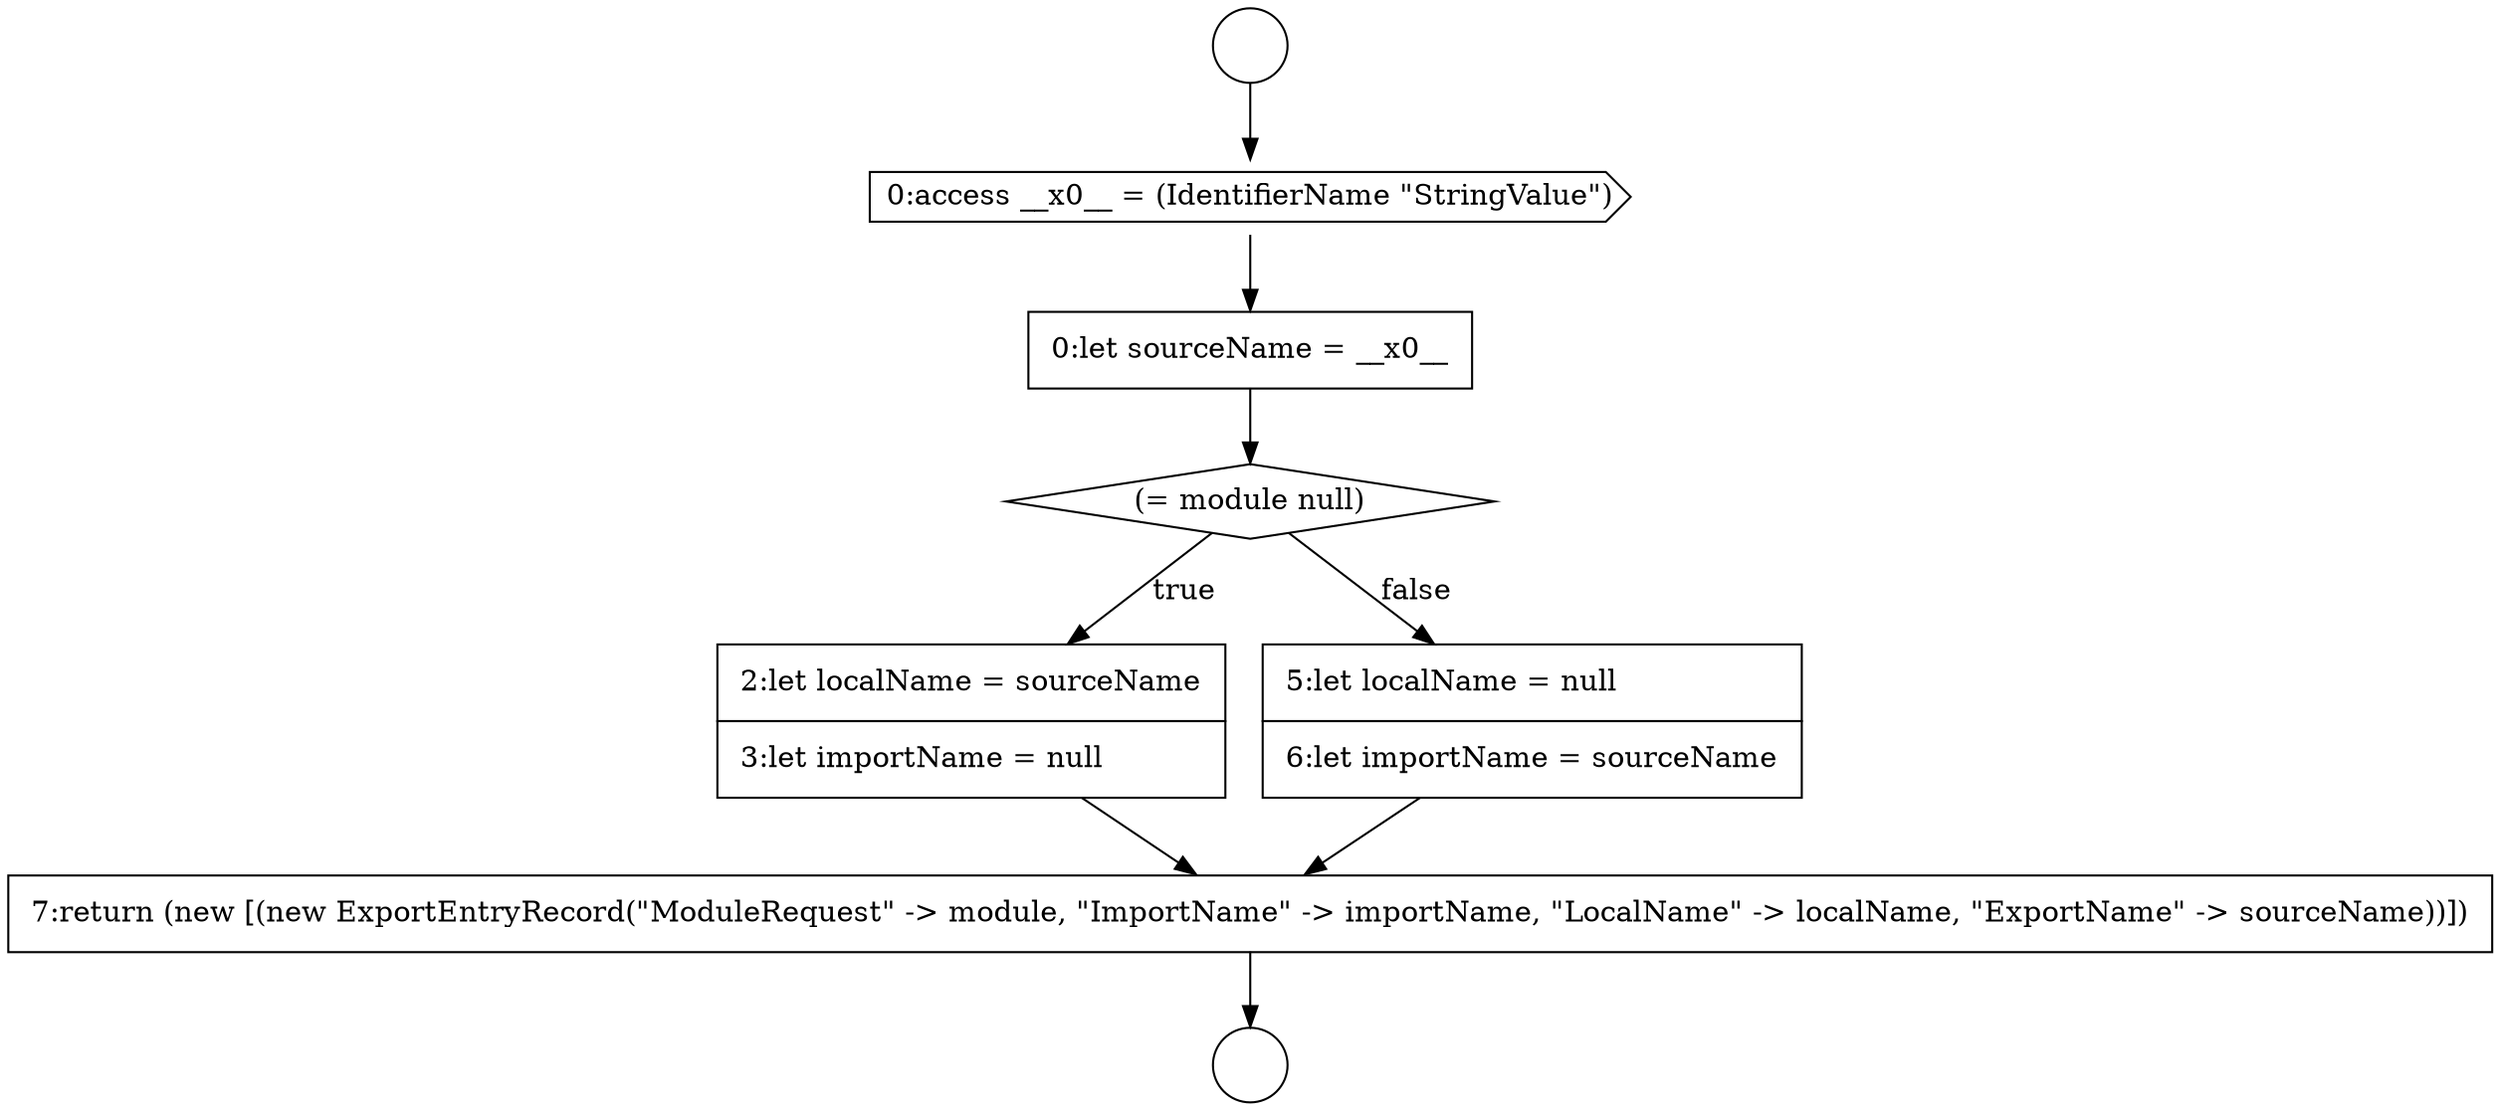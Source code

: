 digraph {
  node10764 [shape=cds, label=<<font color="black">0:access __x0__ = (IdentifierName &quot;StringValue&quot;)</font>> color="black" fillcolor="white" style=filled]
  node10765 [shape=none, margin=0, label=<<font color="black">
    <table border="0" cellborder="1" cellspacing="0" cellpadding="10">
      <tr><td align="left">0:let sourceName = __x0__</td></tr>
    </table>
  </font>> color="black" fillcolor="white" style=filled]
  node10766 [shape=diamond, label=<<font color="black">(= module null)</font>> color="black" fillcolor="white" style=filled]
  node10762 [shape=circle label=" " color="black" fillcolor="white" style=filled]
  node10769 [shape=none, margin=0, label=<<font color="black">
    <table border="0" cellborder="1" cellspacing="0" cellpadding="10">
      <tr><td align="left">7:return (new [(new ExportEntryRecord(&quot;ModuleRequest&quot; -&gt; module, &quot;ImportName&quot; -&gt; importName, &quot;LocalName&quot; -&gt; localName, &quot;ExportName&quot; -&gt; sourceName))])</td></tr>
    </table>
  </font>> color="black" fillcolor="white" style=filled]
  node10767 [shape=none, margin=0, label=<<font color="black">
    <table border="0" cellborder="1" cellspacing="0" cellpadding="10">
      <tr><td align="left">2:let localName = sourceName</td></tr>
      <tr><td align="left">3:let importName = null</td></tr>
    </table>
  </font>> color="black" fillcolor="white" style=filled]
  node10763 [shape=circle label=" " color="black" fillcolor="white" style=filled]
  node10768 [shape=none, margin=0, label=<<font color="black">
    <table border="0" cellborder="1" cellspacing="0" cellpadding="10">
      <tr><td align="left">5:let localName = null</td></tr>
      <tr><td align="left">6:let importName = sourceName</td></tr>
    </table>
  </font>> color="black" fillcolor="white" style=filled]
  node10762 -> node10764 [ color="black"]
  node10766 -> node10767 [label=<<font color="black">true</font>> color="black"]
  node10766 -> node10768 [label=<<font color="black">false</font>> color="black"]
  node10765 -> node10766 [ color="black"]
  node10767 -> node10769 [ color="black"]
  node10768 -> node10769 [ color="black"]
  node10764 -> node10765 [ color="black"]
  node10769 -> node10763 [ color="black"]
}
